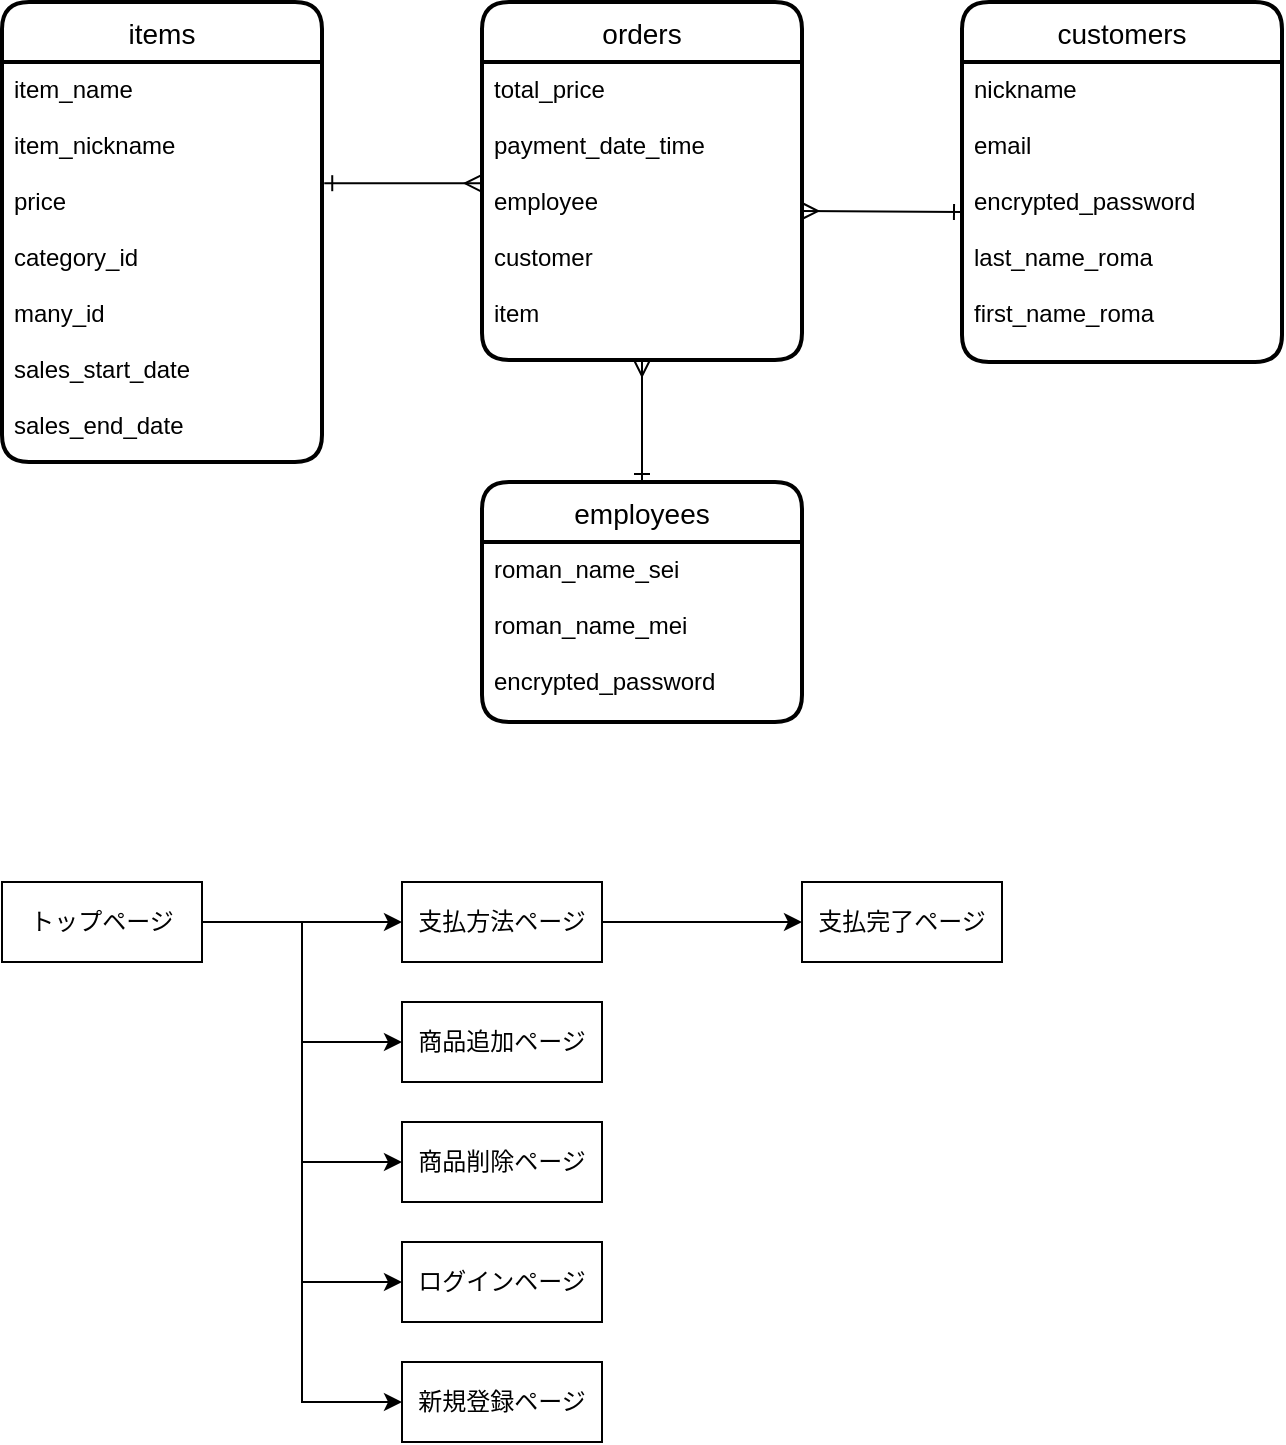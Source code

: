 <mxfile>
    <diagram id="AKeoCIM_p-ZD-hOAvy3j" name="ページ1">
        <mxGraphModel dx="1170" dy="711" grid="1" gridSize="10" guides="1" tooltips="1" connect="1" arrows="1" fold="1" page="1" pageScale="1" pageWidth="827" pageHeight="1169" math="0" shadow="0">
            <root>
                <mxCell id="0"/>
                <mxCell id="1" parent="0"/>
                <mxCell id="2" value="items" style="swimlane;childLayout=stackLayout;horizontal=1;startSize=30;horizontalStack=0;rounded=1;fontSize=14;fontStyle=0;strokeWidth=2;resizeParent=0;resizeLast=1;shadow=0;dashed=0;align=center;" parent="1" vertex="1">
                    <mxGeometry x="120" y="160" width="160" height="230" as="geometry"/>
                </mxCell>
                <mxCell id="3" value="item_name&#10;&#10;item_nickname&#10;&#10;price&#10;&#10;category_id&#10;&#10;many_id&#10;&#10;sales_start_date&#10;&#10;sales_end_date" style="align=left;strokeColor=none;fillColor=none;spacingLeft=4;fontSize=12;verticalAlign=top;resizable=0;rotatable=0;part=1;" parent="2" vertex="1">
                    <mxGeometry y="30" width="160" height="200" as="geometry"/>
                </mxCell>
                <mxCell id="4" value="orders" style="swimlane;childLayout=stackLayout;horizontal=1;startSize=30;horizontalStack=0;rounded=1;fontSize=14;fontStyle=0;strokeWidth=2;resizeParent=0;resizeLast=1;shadow=0;dashed=0;align=center;" parent="1" vertex="1">
                    <mxGeometry x="360" y="160" width="160" height="179" as="geometry"/>
                </mxCell>
                <mxCell id="5" value="total_price&#10;&#10;payment_date_time&#10;&#10;employee&#10;&#10;customer&#10;&#10;item" style="align=left;strokeColor=none;fillColor=none;spacingLeft=4;fontSize=12;verticalAlign=top;resizable=0;rotatable=0;part=1;" parent="4" vertex="1">
                    <mxGeometry y="30" width="160" height="149" as="geometry"/>
                </mxCell>
                <mxCell id="24" style="edgeStyle=none;html=1;exitX=0.5;exitY=0;exitDx=0;exitDy=0;startArrow=ERone;startFill=0;endArrow=ERmany;endFill=0;entryX=0.5;entryY=1;entryDx=0;entryDy=0;" parent="1" source="10" target="5" edge="1">
                    <mxGeometry relative="1" as="geometry">
                        <mxPoint x="520" y="330" as="targetPoint"/>
                    </mxGeometry>
                </mxCell>
                <mxCell id="10" value="employees" style="swimlane;childLayout=stackLayout;horizontal=1;startSize=30;horizontalStack=0;rounded=1;fontSize=14;fontStyle=0;strokeWidth=2;resizeParent=0;resizeLast=1;shadow=0;dashed=0;align=center;" parent="1" vertex="1">
                    <mxGeometry x="360" y="400" width="160" height="120" as="geometry"/>
                </mxCell>
                <mxCell id="11" value="roman_name_sei&#10;&#10;roman_name_mei&#10;&#10;encrypted_password&#10;&#10;" style="align=left;strokeColor=none;fillColor=none;spacingLeft=4;fontSize=12;verticalAlign=top;resizable=0;rotatable=0;part=1;" parent="10" vertex="1">
                    <mxGeometry y="30" width="160" height="90" as="geometry"/>
                </mxCell>
                <mxCell id="17" value="customers" style="swimlane;childLayout=stackLayout;horizontal=1;startSize=30;horizontalStack=0;rounded=1;fontSize=14;fontStyle=0;strokeWidth=2;resizeParent=0;resizeLast=1;shadow=0;dashed=0;align=center;" parent="1" vertex="1">
                    <mxGeometry x="600" y="160" width="160" height="180" as="geometry"/>
                </mxCell>
                <mxCell id="18" value="nickname&#10;&#10;email&#10;&#10;encrypted_password&#10;&#10;last_name_roma&#10;&#10;first_name_roma" style="align=left;strokeColor=none;fillColor=none;spacingLeft=4;fontSize=12;verticalAlign=top;resizable=0;rotatable=0;part=1;" parent="17" vertex="1">
                    <mxGeometry y="30" width="160" height="150" as="geometry"/>
                </mxCell>
                <mxCell id="22" style="edgeStyle=none;html=1;exitX=1.007;exitY=0.303;exitDx=0;exitDy=0;startArrow=ERone;startFill=0;endArrow=ERmany;endFill=0;exitPerimeter=0;entryX=-0.003;entryY=0.407;entryDx=0;entryDy=0;entryPerimeter=0;" parent="1" source="3" target="5" edge="1">
                    <mxGeometry relative="1" as="geometry">
                        <mxPoint x="360" y="248" as="targetPoint"/>
                    </mxGeometry>
                </mxCell>
                <mxCell id="23" style="edgeStyle=none;html=1;exitX=0;exitY=0.5;exitDx=0;exitDy=0;entryX=1;entryY=0.5;entryDx=0;entryDy=0;startArrow=ERone;startFill=0;endArrow=ERmany;endFill=0;" parent="1" source="18" target="5" edge="1">
                    <mxGeometry relative="1" as="geometry"/>
                </mxCell>
                <mxCell id="30" style="edgeStyle=none;html=1;exitX=1;exitY=0.5;exitDx=0;exitDy=0;startArrow=none;startFill=0;endArrow=classic;endFill=1;" parent="1" source="27" edge="1">
                    <mxGeometry relative="1" as="geometry">
                        <mxPoint x="320" y="620" as="targetPoint"/>
                    </mxGeometry>
                </mxCell>
                <mxCell id="27" value="トップページ" style="whiteSpace=wrap;html=1;align=center;" parent="1" vertex="1">
                    <mxGeometry x="120" y="600" width="100" height="40" as="geometry"/>
                </mxCell>
                <mxCell id="29" value="商品追加ページ" style="whiteSpace=wrap;html=1;align=center;" parent="1" vertex="1">
                    <mxGeometry x="320" y="660" width="100" height="40" as="geometry"/>
                </mxCell>
                <mxCell id="32" value="" style="endArrow=none;html=1;rounded=0;startArrow=classic;startFill=1;" parent="1" edge="1">
                    <mxGeometry relative="1" as="geometry">
                        <mxPoint x="320" y="740" as="sourcePoint"/>
                        <mxPoint x="270" y="680" as="targetPoint"/>
                        <Array as="points">
                            <mxPoint x="270" y="740"/>
                        </Array>
                    </mxGeometry>
                </mxCell>
                <mxCell id="33" value="商品削除ページ" style="whiteSpace=wrap;html=1;align=center;" parent="1" vertex="1">
                    <mxGeometry x="320" y="720" width="100" height="40" as="geometry"/>
                </mxCell>
                <mxCell id="35" value="支払方法ページ" style="whiteSpace=wrap;html=1;align=center;" parent="1" vertex="1">
                    <mxGeometry x="320" y="600" width="100" height="40" as="geometry"/>
                </mxCell>
                <mxCell id="36" style="edgeStyle=none;html=1;exitX=1;exitY=0.5;exitDx=0;exitDy=0;startArrow=none;startFill=0;endArrow=classic;endFill=1;" parent="1" edge="1">
                    <mxGeometry relative="1" as="geometry">
                        <mxPoint x="420" y="620.0" as="sourcePoint"/>
                        <mxPoint x="520" y="620.0" as="targetPoint"/>
                    </mxGeometry>
                </mxCell>
                <mxCell id="37" value="支払完了ページ" style="whiteSpace=wrap;html=1;align=center;" parent="1" vertex="1">
                    <mxGeometry x="520" y="600" width="100" height="40" as="geometry"/>
                </mxCell>
                <mxCell id="38" value="" style="endArrow=none;html=1;rounded=0;startArrow=classic;startFill=1;" parent="1" edge="1">
                    <mxGeometry relative="1" as="geometry">
                        <mxPoint x="320" y="680.0" as="sourcePoint"/>
                        <mxPoint x="270" y="620.0" as="targetPoint"/>
                        <Array as="points">
                            <mxPoint x="270" y="680"/>
                        </Array>
                    </mxGeometry>
                </mxCell>
                <mxCell id="39" value="" style="endArrow=none;html=1;rounded=0;startArrow=classic;startFill=1;" parent="1" edge="1">
                    <mxGeometry relative="1" as="geometry">
                        <mxPoint x="320" y="800.0" as="sourcePoint"/>
                        <mxPoint x="270" y="740.0" as="targetPoint"/>
                        <Array as="points">
                            <mxPoint x="270" y="800"/>
                        </Array>
                    </mxGeometry>
                </mxCell>
                <mxCell id="40" value="ログインページ" style="whiteSpace=wrap;html=1;align=center;" parent="1" vertex="1">
                    <mxGeometry x="320" y="780" width="100" height="40" as="geometry"/>
                </mxCell>
                <mxCell id="41" value="" style="endArrow=none;html=1;rounded=0;startArrow=classic;startFill=1;" parent="1" edge="1">
                    <mxGeometry relative="1" as="geometry">
                        <mxPoint x="320" y="860.0" as="sourcePoint"/>
                        <mxPoint x="270" y="800.0" as="targetPoint"/>
                        <Array as="points">
                            <mxPoint x="270" y="860"/>
                        </Array>
                    </mxGeometry>
                </mxCell>
                <mxCell id="42" value="新規登録ページ" style="whiteSpace=wrap;html=1;align=center;" parent="1" vertex="1">
                    <mxGeometry x="320" y="840" width="100" height="40" as="geometry"/>
                </mxCell>
            </root>
        </mxGraphModel>
    </diagram>
</mxfile>